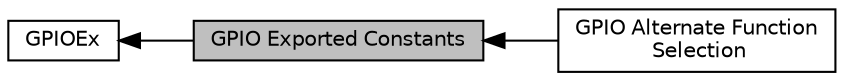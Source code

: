 digraph "GPIO Exported Constants"
{
  edge [fontname="Helvetica",fontsize="10",labelfontname="Helvetica",labelfontsize="10"];
  node [fontname="Helvetica",fontsize="10",shape=record];
  rankdir=LR;
  Node2 [label="GPIO Alternate Function\l Selection",height=0.2,width=0.4,color="black", fillcolor="white", style="filled",URL="$group___g_p_i_o___alternate__function__selection.html"];
  Node0 [label="GPIO Exported Constants",height=0.2,width=0.4,color="black", fillcolor="grey75", style="filled", fontcolor="black"];
  Node1 [label="GPIOEx",height=0.2,width=0.4,color="black", fillcolor="white", style="filled",URL="$group___g_p_i_o_ex.html"];
  Node1->Node0 [shape=plaintext, dir="back", style="solid"];
  Node0->Node2 [shape=plaintext, dir="back", style="solid"];
}
